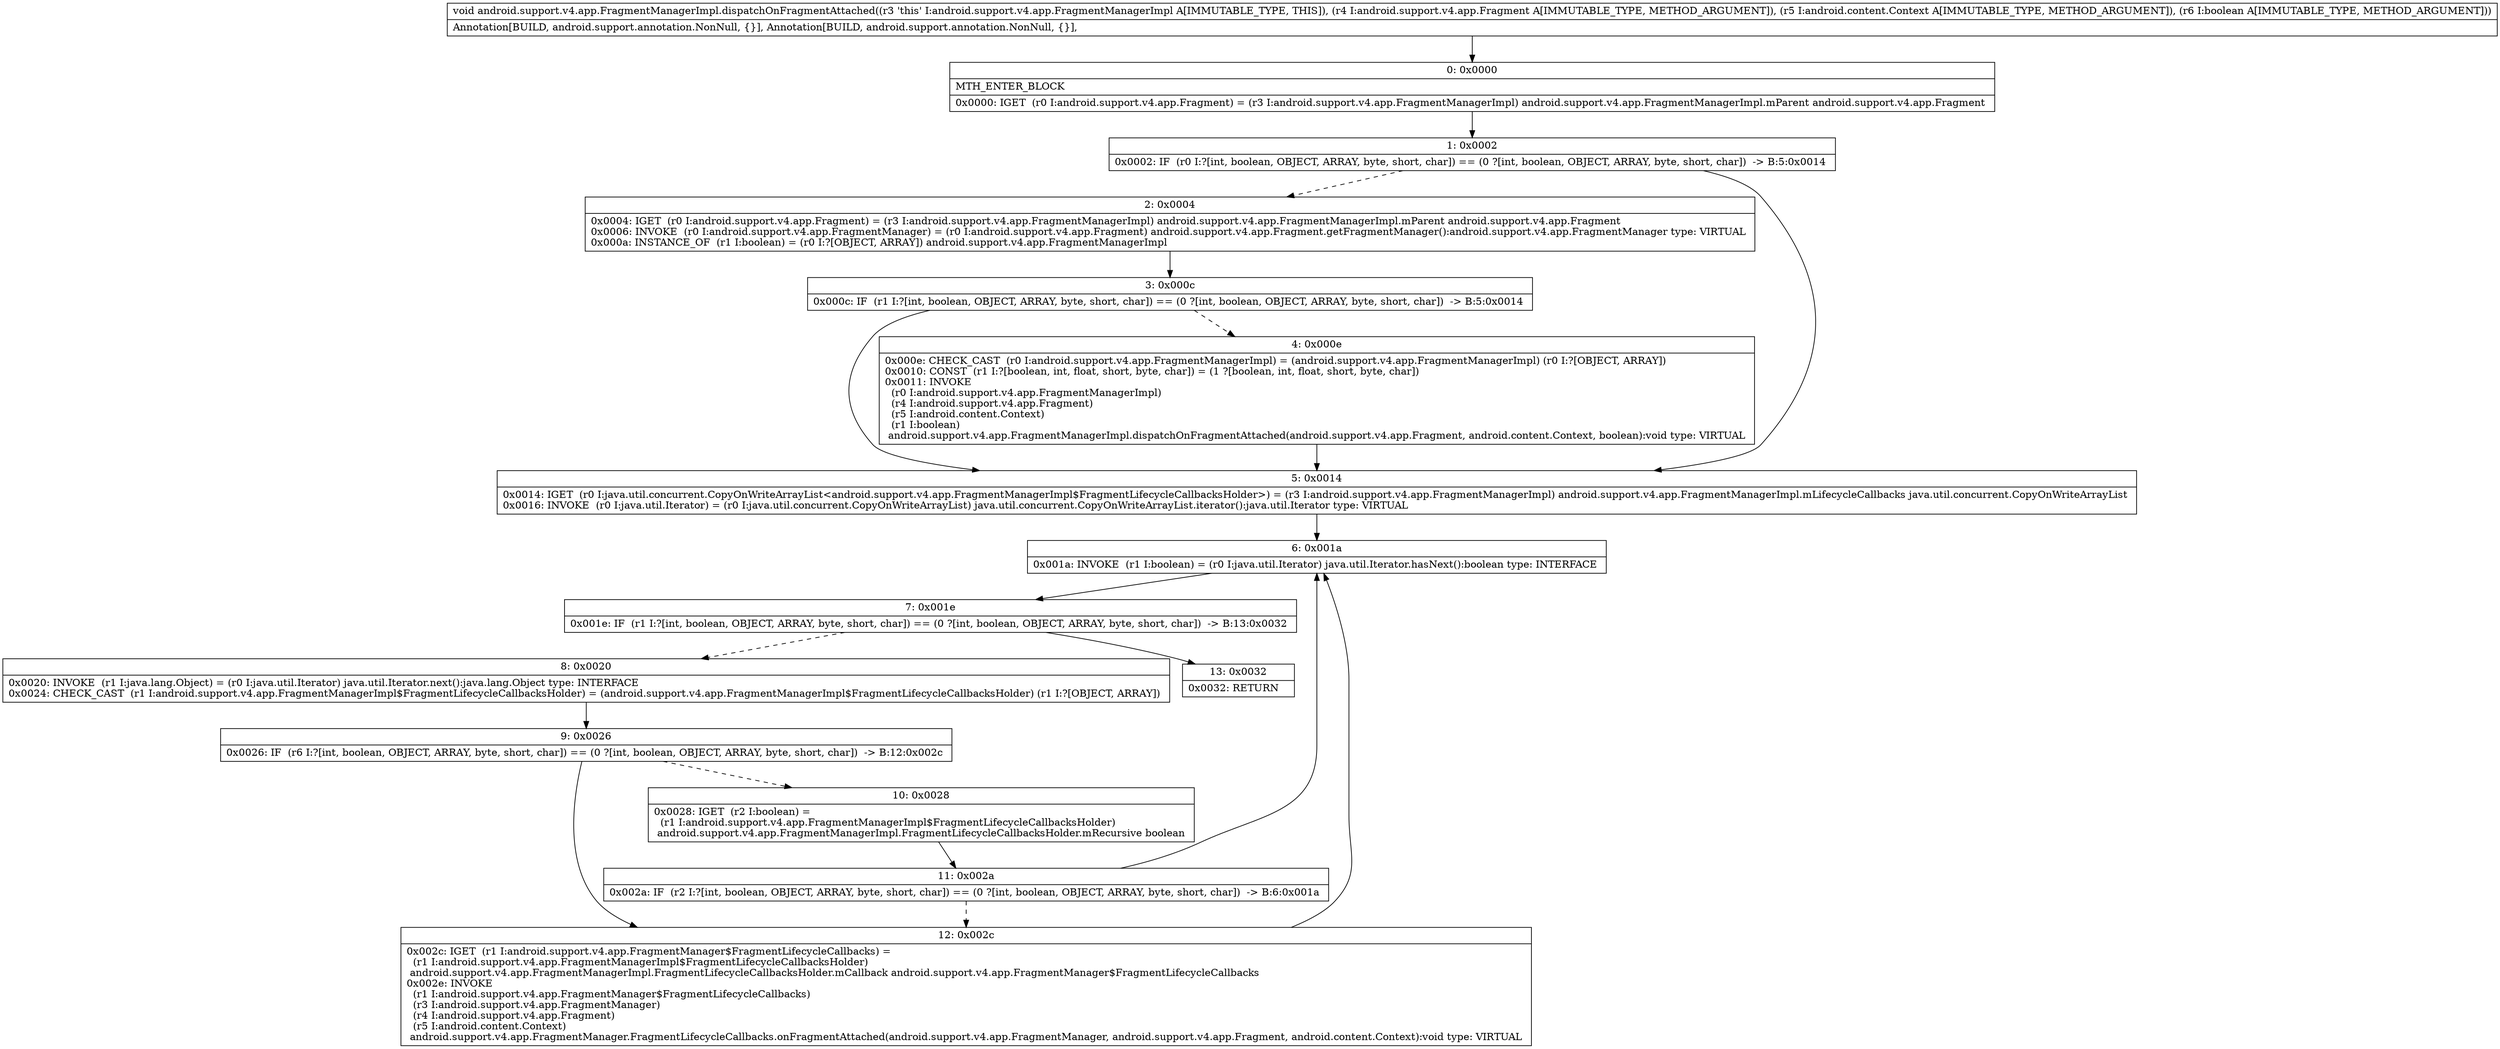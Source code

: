 digraph "CFG forandroid.support.v4.app.FragmentManagerImpl.dispatchOnFragmentAttached(Landroid\/support\/v4\/app\/Fragment;Landroid\/content\/Context;Z)V" {
Node_0 [shape=record,label="{0\:\ 0x0000|MTH_ENTER_BLOCK\l|0x0000: IGET  (r0 I:android.support.v4.app.Fragment) = (r3 I:android.support.v4.app.FragmentManagerImpl) android.support.v4.app.FragmentManagerImpl.mParent android.support.v4.app.Fragment \l}"];
Node_1 [shape=record,label="{1\:\ 0x0002|0x0002: IF  (r0 I:?[int, boolean, OBJECT, ARRAY, byte, short, char]) == (0 ?[int, boolean, OBJECT, ARRAY, byte, short, char])  \-\> B:5:0x0014 \l}"];
Node_2 [shape=record,label="{2\:\ 0x0004|0x0004: IGET  (r0 I:android.support.v4.app.Fragment) = (r3 I:android.support.v4.app.FragmentManagerImpl) android.support.v4.app.FragmentManagerImpl.mParent android.support.v4.app.Fragment \l0x0006: INVOKE  (r0 I:android.support.v4.app.FragmentManager) = (r0 I:android.support.v4.app.Fragment) android.support.v4.app.Fragment.getFragmentManager():android.support.v4.app.FragmentManager type: VIRTUAL \l0x000a: INSTANCE_OF  (r1 I:boolean) = (r0 I:?[OBJECT, ARRAY]) android.support.v4.app.FragmentManagerImpl \l}"];
Node_3 [shape=record,label="{3\:\ 0x000c|0x000c: IF  (r1 I:?[int, boolean, OBJECT, ARRAY, byte, short, char]) == (0 ?[int, boolean, OBJECT, ARRAY, byte, short, char])  \-\> B:5:0x0014 \l}"];
Node_4 [shape=record,label="{4\:\ 0x000e|0x000e: CHECK_CAST  (r0 I:android.support.v4.app.FragmentManagerImpl) = (android.support.v4.app.FragmentManagerImpl) (r0 I:?[OBJECT, ARRAY]) \l0x0010: CONST  (r1 I:?[boolean, int, float, short, byte, char]) = (1 ?[boolean, int, float, short, byte, char]) \l0x0011: INVOKE  \l  (r0 I:android.support.v4.app.FragmentManagerImpl)\l  (r4 I:android.support.v4.app.Fragment)\l  (r5 I:android.content.Context)\l  (r1 I:boolean)\l android.support.v4.app.FragmentManagerImpl.dispatchOnFragmentAttached(android.support.v4.app.Fragment, android.content.Context, boolean):void type: VIRTUAL \l}"];
Node_5 [shape=record,label="{5\:\ 0x0014|0x0014: IGET  (r0 I:java.util.concurrent.CopyOnWriteArrayList\<android.support.v4.app.FragmentManagerImpl$FragmentLifecycleCallbacksHolder\>) = (r3 I:android.support.v4.app.FragmentManagerImpl) android.support.v4.app.FragmentManagerImpl.mLifecycleCallbacks java.util.concurrent.CopyOnWriteArrayList \l0x0016: INVOKE  (r0 I:java.util.Iterator) = (r0 I:java.util.concurrent.CopyOnWriteArrayList) java.util.concurrent.CopyOnWriteArrayList.iterator():java.util.Iterator type: VIRTUAL \l}"];
Node_6 [shape=record,label="{6\:\ 0x001a|0x001a: INVOKE  (r1 I:boolean) = (r0 I:java.util.Iterator) java.util.Iterator.hasNext():boolean type: INTERFACE \l}"];
Node_7 [shape=record,label="{7\:\ 0x001e|0x001e: IF  (r1 I:?[int, boolean, OBJECT, ARRAY, byte, short, char]) == (0 ?[int, boolean, OBJECT, ARRAY, byte, short, char])  \-\> B:13:0x0032 \l}"];
Node_8 [shape=record,label="{8\:\ 0x0020|0x0020: INVOKE  (r1 I:java.lang.Object) = (r0 I:java.util.Iterator) java.util.Iterator.next():java.lang.Object type: INTERFACE \l0x0024: CHECK_CAST  (r1 I:android.support.v4.app.FragmentManagerImpl$FragmentLifecycleCallbacksHolder) = (android.support.v4.app.FragmentManagerImpl$FragmentLifecycleCallbacksHolder) (r1 I:?[OBJECT, ARRAY]) \l}"];
Node_9 [shape=record,label="{9\:\ 0x0026|0x0026: IF  (r6 I:?[int, boolean, OBJECT, ARRAY, byte, short, char]) == (0 ?[int, boolean, OBJECT, ARRAY, byte, short, char])  \-\> B:12:0x002c \l}"];
Node_10 [shape=record,label="{10\:\ 0x0028|0x0028: IGET  (r2 I:boolean) = \l  (r1 I:android.support.v4.app.FragmentManagerImpl$FragmentLifecycleCallbacksHolder)\l android.support.v4.app.FragmentManagerImpl.FragmentLifecycleCallbacksHolder.mRecursive boolean \l}"];
Node_11 [shape=record,label="{11\:\ 0x002a|0x002a: IF  (r2 I:?[int, boolean, OBJECT, ARRAY, byte, short, char]) == (0 ?[int, boolean, OBJECT, ARRAY, byte, short, char])  \-\> B:6:0x001a \l}"];
Node_12 [shape=record,label="{12\:\ 0x002c|0x002c: IGET  (r1 I:android.support.v4.app.FragmentManager$FragmentLifecycleCallbacks) = \l  (r1 I:android.support.v4.app.FragmentManagerImpl$FragmentLifecycleCallbacksHolder)\l android.support.v4.app.FragmentManagerImpl.FragmentLifecycleCallbacksHolder.mCallback android.support.v4.app.FragmentManager$FragmentLifecycleCallbacks \l0x002e: INVOKE  \l  (r1 I:android.support.v4.app.FragmentManager$FragmentLifecycleCallbacks)\l  (r3 I:android.support.v4.app.FragmentManager)\l  (r4 I:android.support.v4.app.Fragment)\l  (r5 I:android.content.Context)\l android.support.v4.app.FragmentManager.FragmentLifecycleCallbacks.onFragmentAttached(android.support.v4.app.FragmentManager, android.support.v4.app.Fragment, android.content.Context):void type: VIRTUAL \l}"];
Node_13 [shape=record,label="{13\:\ 0x0032|0x0032: RETURN   \l}"];
MethodNode[shape=record,label="{void android.support.v4.app.FragmentManagerImpl.dispatchOnFragmentAttached((r3 'this' I:android.support.v4.app.FragmentManagerImpl A[IMMUTABLE_TYPE, THIS]), (r4 I:android.support.v4.app.Fragment A[IMMUTABLE_TYPE, METHOD_ARGUMENT]), (r5 I:android.content.Context A[IMMUTABLE_TYPE, METHOD_ARGUMENT]), (r6 I:boolean A[IMMUTABLE_TYPE, METHOD_ARGUMENT]))  | Annotation[BUILD, android.support.annotation.NonNull, \{\}], Annotation[BUILD, android.support.annotation.NonNull, \{\}], \l}"];
MethodNode -> Node_0;
Node_0 -> Node_1;
Node_1 -> Node_2[style=dashed];
Node_1 -> Node_5;
Node_2 -> Node_3;
Node_3 -> Node_4[style=dashed];
Node_3 -> Node_5;
Node_4 -> Node_5;
Node_5 -> Node_6;
Node_6 -> Node_7;
Node_7 -> Node_8[style=dashed];
Node_7 -> Node_13;
Node_8 -> Node_9;
Node_9 -> Node_10[style=dashed];
Node_9 -> Node_12;
Node_10 -> Node_11;
Node_11 -> Node_6;
Node_11 -> Node_12[style=dashed];
Node_12 -> Node_6;
}

